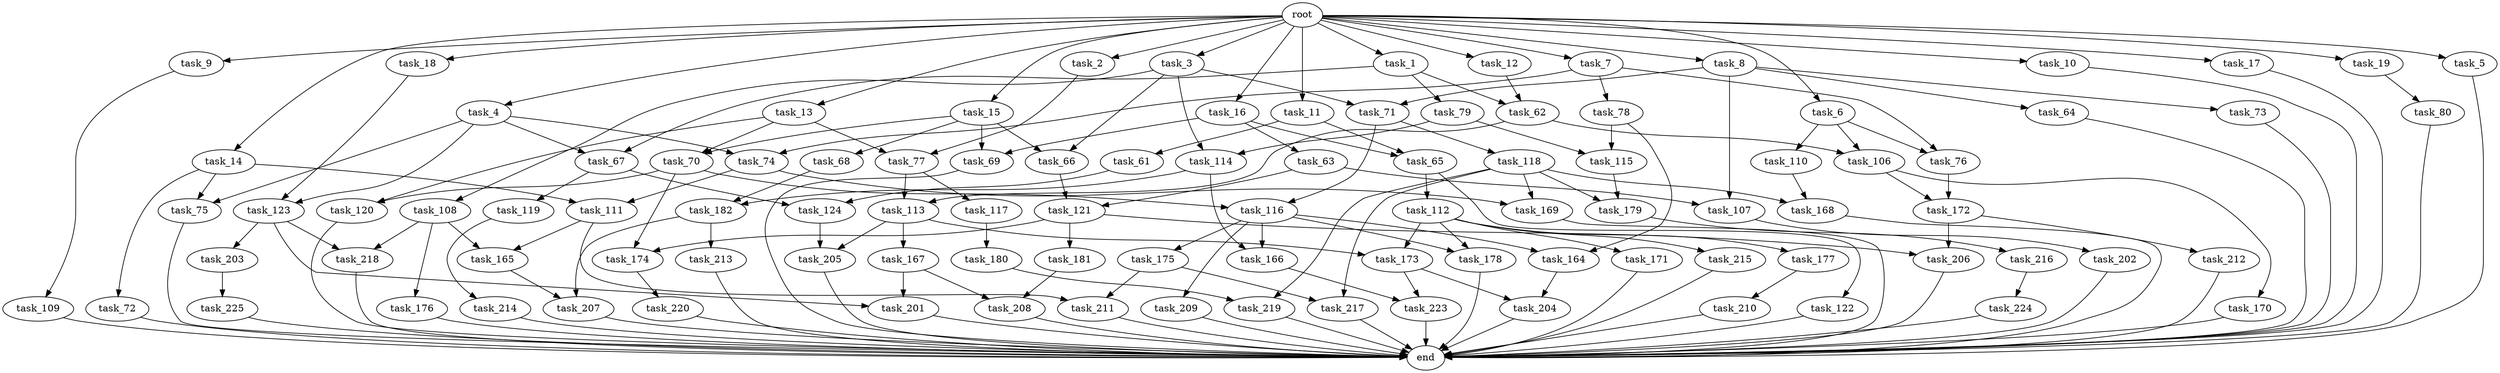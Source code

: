 digraph G {
  task_214 [size="3092376453.120000"];
  task_19 [size="10.240000"];
  task_177 [size="2147483648.000000"];
  task_108 [size="2147483648.000000"];
  task_109 [size="343597383.680000"];
  task_207 [size="14087492730.880001"];
  task_15 [size="10.240000"];
  task_3 [size="10.240000"];
  task_114 [size="4294967296.000000"];
  task_18 [size="10.240000"];
  task_176 [size="773094113.280000"];
  task_79 [size="5497558138.880000"];
  task_209 [size="6957847019.520000"];
  task_210 [size="3092376453.120000"];
  task_179 [size="11166914969.600000"];
  task_16 [size="10.240000"];
  task_110 [size="773094113.280000"];
  task_68 [size="773094113.280000"];
  task_61 [size="343597383.680000"];
  task_217 [size="13915694039.040001"];
  task_223 [size="1546188226.560000"];
  task_74 [size="13915694039.040001"];
  task_1 [size="10.240000"];
  task_64 [size="4209067950.080000"];
  task_72 [size="4209067950.080000"];
  task_11 [size="10.240000"];
  task_171 [size="2147483648.000000"];
  task_62 [size="6871947673.600000"];
  task_107 [size="8418135900.160000"];
  task_2 [size="10.240000"];
  task_10 [size="10.240000"];
  task_66 [size="2920577761.280000"];
  task_123 [size="9105330667.520000"];
  task_211 [size="15547781611.520000"];
  task_166 [size="7301444403.200000"];
  task_122 [size="4209067950.080000"];
  task_178 [size="9105330667.520000"];
  task_17 [size="10.240000"];
  task_174 [size="10737418240.000000"];
  task_67 [size="12455405158.400000"];
  task_218 [size="3865470566.400000"];
  task_203 [size="3092376453.120000"];
  task_172 [size="11166914969.600000"];
  task_106 [size="1546188226.560000"];
  task_13 [size="10.240000"];
  task_77 [size="11682311045.120001"];
  task_167 [size="5497558138.880000"];
  task_70 [size="3865470566.400000"];
  task_80 [size="1374389534.720000"];
  end [size="0.000000"];
  task_170 [size="4209067950.080000"];
  task_9 [size="10.240000"];
  task_78 [size="6957847019.520000"];
  task_165 [size="9363028705.280001"];
  task_225 [size="773094113.280000"];
  task_69 [size="1546188226.560000"];
  task_202 [size="8589934592.000000"];
  task_118 [size="343597383.680000"];
  task_224 [size="8589934592.000000"];
  task_201 [size="7301444403.200000"];
  task_65 [size="1116691496.960000"];
  task_212 [size="4209067950.080000"];
  task_116 [size="8933531975.680000"];
  task_168 [size="9105330667.520000"];
  task_206 [size="6356551598.080000"];
  task_12 [size="10.240000"];
  task_121 [size="8418135900.160000"];
  task_219 [size="7301444403.200000"];
  task_182 [size="1717986918.400000"];
  task_180 [size="1374389534.720000"];
  task_216 [size="3092376453.120000"];
  task_169 [size="12455405158.400000"];
  task_5 [size="10.240000"];
  task_220 [size="773094113.280000"];
  task_76 [size="7730941132.800000"];
  task_115 [size="4294967296.000000"];
  task_8 [size="10.240000"];
  task_14 [size="10.240000"];
  task_73 [size="4209067950.080000"];
  task_4 [size="10.240000"];
  task_119 [size="773094113.280000"];
  task_164 [size="9105330667.520000"];
  task_213 [size="8589934592.000000"];
  task_113 [size="1116691496.960000"];
  task_175 [size="6957847019.520000"];
  task_112 [size="4209067950.080000"];
  root [size="0.000000"];
  task_120 [size="11682311045.120001"];
  task_181 [size="2147483648.000000"];
  task_6 [size="10.240000"];
  task_215 [size="2147483648.000000"];
  task_208 [size="9706626088.960001"];
  task_124 [size="2920577761.280000"];
  task_117 [size="343597383.680000"];
  task_173 [size="7645041786.880000"];
  task_205 [size="14087492730.880001"];
  task_111 [size="9706626088.960001"];
  task_204 [size="4982162063.360000"];
  task_63 [size="773094113.280000"];
  task_7 [size="10.240000"];
  task_71 [size="6356551598.080000"];
  task_75 [size="11166914969.600000"];

  task_214 -> end [size="1.000000"];
  task_19 -> task_80 [size="134217728.000000"];
  task_177 -> task_210 [size="301989888.000000"];
  task_108 -> task_176 [size="75497472.000000"];
  task_108 -> task_218 [size="75497472.000000"];
  task_108 -> task_165 [size="75497472.000000"];
  task_109 -> end [size="1.000000"];
  task_207 -> end [size="1.000000"];
  task_15 -> task_69 [size="75497472.000000"];
  task_15 -> task_66 [size="75497472.000000"];
  task_15 -> task_70 [size="75497472.000000"];
  task_15 -> task_68 [size="75497472.000000"];
  task_3 -> task_108 [size="209715200.000000"];
  task_3 -> task_66 [size="209715200.000000"];
  task_3 -> task_71 [size="209715200.000000"];
  task_3 -> task_114 [size="209715200.000000"];
  task_114 -> task_166 [size="33554432.000000"];
  task_114 -> task_182 [size="33554432.000000"];
  task_18 -> task_123 [size="209715200.000000"];
  task_176 -> end [size="1.000000"];
  task_79 -> task_115 [size="209715200.000000"];
  task_79 -> task_114 [size="209715200.000000"];
  task_209 -> end [size="1.000000"];
  task_210 -> end [size="1.000000"];
  task_179 -> task_216 [size="301989888.000000"];
  task_16 -> task_69 [size="75497472.000000"];
  task_16 -> task_63 [size="75497472.000000"];
  task_16 -> task_65 [size="75497472.000000"];
  task_110 -> task_168 [size="209715200.000000"];
  task_68 -> task_182 [size="134217728.000000"];
  task_61 -> task_124 [size="209715200.000000"];
  task_217 -> end [size="1.000000"];
  task_223 -> end [size="1.000000"];
  task_74 -> task_111 [size="536870912.000000"];
  task_74 -> task_169 [size="536870912.000000"];
  task_1 -> task_62 [size="536870912.000000"];
  task_1 -> task_79 [size="536870912.000000"];
  task_1 -> task_67 [size="536870912.000000"];
  task_64 -> end [size="1.000000"];
  task_72 -> end [size="1.000000"];
  task_11 -> task_61 [size="33554432.000000"];
  task_11 -> task_65 [size="33554432.000000"];
  task_171 -> end [size="1.000000"];
  task_62 -> task_106 [size="75497472.000000"];
  task_62 -> task_113 [size="75497472.000000"];
  task_107 -> task_202 [size="838860800.000000"];
  task_2 -> task_77 [size="838860800.000000"];
  task_10 -> end [size="1.000000"];
  task_66 -> task_121 [size="411041792.000000"];
  task_123 -> task_218 [size="301989888.000000"];
  task_123 -> task_203 [size="301989888.000000"];
  task_123 -> task_201 [size="301989888.000000"];
  task_211 -> end [size="1.000000"];
  task_166 -> task_223 [size="75497472.000000"];
  task_122 -> end [size="1.000000"];
  task_178 -> end [size="1.000000"];
  task_17 -> end [size="1.000000"];
  task_174 -> task_220 [size="75497472.000000"];
  task_67 -> task_119 [size="75497472.000000"];
  task_67 -> task_124 [size="75497472.000000"];
  task_218 -> end [size="1.000000"];
  task_203 -> task_225 [size="75497472.000000"];
  task_172 -> task_212 [size="411041792.000000"];
  task_172 -> task_206 [size="411041792.000000"];
  task_106 -> task_170 [size="411041792.000000"];
  task_106 -> task_172 [size="411041792.000000"];
  task_13 -> task_120 [size="301989888.000000"];
  task_13 -> task_70 [size="301989888.000000"];
  task_13 -> task_77 [size="301989888.000000"];
  task_77 -> task_113 [size="33554432.000000"];
  task_77 -> task_117 [size="33554432.000000"];
  task_167 -> task_208 [size="411041792.000000"];
  task_167 -> task_201 [size="411041792.000000"];
  task_70 -> task_120 [size="838860800.000000"];
  task_70 -> task_116 [size="838860800.000000"];
  task_70 -> task_174 [size="838860800.000000"];
  task_80 -> end [size="1.000000"];
  task_170 -> end [size="1.000000"];
  task_9 -> task_109 [size="33554432.000000"];
  task_78 -> task_115 [size="209715200.000000"];
  task_78 -> task_164 [size="209715200.000000"];
  task_165 -> task_207 [size="536870912.000000"];
  task_225 -> end [size="1.000000"];
  task_69 -> end [size="1.000000"];
  task_202 -> end [size="1.000000"];
  task_118 -> task_168 [size="679477248.000000"];
  task_118 -> task_219 [size="679477248.000000"];
  task_118 -> task_179 [size="679477248.000000"];
  task_118 -> task_217 [size="679477248.000000"];
  task_118 -> task_169 [size="679477248.000000"];
  task_224 -> end [size="1.000000"];
  task_201 -> end [size="1.000000"];
  task_65 -> task_122 [size="411041792.000000"];
  task_65 -> task_112 [size="411041792.000000"];
  task_212 -> end [size="1.000000"];
  task_116 -> task_178 [size="679477248.000000"];
  task_116 -> task_209 [size="679477248.000000"];
  task_116 -> task_166 [size="679477248.000000"];
  task_116 -> task_175 [size="679477248.000000"];
  task_116 -> task_164 [size="679477248.000000"];
  task_168 -> end [size="1.000000"];
  task_206 -> end [size="1.000000"];
  task_12 -> task_62 [size="134217728.000000"];
  task_121 -> task_181 [size="209715200.000000"];
  task_121 -> task_206 [size="209715200.000000"];
  task_121 -> task_174 [size="209715200.000000"];
  task_219 -> end [size="1.000000"];
  task_182 -> task_207 [size="838860800.000000"];
  task_182 -> task_213 [size="838860800.000000"];
  task_180 -> task_219 [size="33554432.000000"];
  task_216 -> task_224 [size="838860800.000000"];
  task_169 -> end [size="1.000000"];
  task_5 -> end [size="1.000000"];
  task_220 -> end [size="1.000000"];
  task_76 -> task_172 [size="679477248.000000"];
  task_115 -> task_179 [size="411041792.000000"];
  task_8 -> task_73 [size="411041792.000000"];
  task_8 -> task_64 [size="411041792.000000"];
  task_8 -> task_71 [size="411041792.000000"];
  task_8 -> task_107 [size="411041792.000000"];
  task_14 -> task_72 [size="411041792.000000"];
  task_14 -> task_111 [size="411041792.000000"];
  task_14 -> task_75 [size="411041792.000000"];
  task_73 -> end [size="1.000000"];
  task_4 -> task_67 [size="679477248.000000"];
  task_4 -> task_75 [size="679477248.000000"];
  task_4 -> task_74 [size="679477248.000000"];
  task_4 -> task_123 [size="679477248.000000"];
  task_119 -> task_214 [size="301989888.000000"];
  task_164 -> task_204 [size="411041792.000000"];
  task_213 -> end [size="1.000000"];
  task_113 -> task_173 [size="536870912.000000"];
  task_113 -> task_167 [size="536870912.000000"];
  task_113 -> task_205 [size="536870912.000000"];
  task_175 -> task_211 [size="679477248.000000"];
  task_175 -> task_217 [size="679477248.000000"];
  task_112 -> task_178 [size="209715200.000000"];
  task_112 -> task_171 [size="209715200.000000"];
  task_112 -> task_215 [size="209715200.000000"];
  task_112 -> task_177 [size="209715200.000000"];
  task_112 -> task_173 [size="209715200.000000"];
  root -> task_8 [size="1.000000"];
  root -> task_19 [size="1.000000"];
  root -> task_16 [size="1.000000"];
  root -> task_14 [size="1.000000"];
  root -> task_6 [size="1.000000"];
  root -> task_4 [size="1.000000"];
  root -> task_5 [size="1.000000"];
  root -> task_1 [size="1.000000"];
  root -> task_10 [size="1.000000"];
  root -> task_13 [size="1.000000"];
  root -> task_15 [size="1.000000"];
  root -> task_9 [size="1.000000"];
  root -> task_3 [size="1.000000"];
  root -> task_12 [size="1.000000"];
  root -> task_11 [size="1.000000"];
  root -> task_2 [size="1.000000"];
  root -> task_18 [size="1.000000"];
  root -> task_7 [size="1.000000"];
  root -> task_17 [size="1.000000"];
  task_120 -> end [size="1.000000"];
  task_181 -> task_208 [size="536870912.000000"];
  task_6 -> task_106 [size="75497472.000000"];
  task_6 -> task_76 [size="75497472.000000"];
  task_6 -> task_110 [size="75497472.000000"];
  task_215 -> end [size="1.000000"];
  task_208 -> end [size="1.000000"];
  task_124 -> task_205 [size="838860800.000000"];
  task_117 -> task_180 [size="134217728.000000"];
  task_173 -> task_204 [size="75497472.000000"];
  task_173 -> task_223 [size="75497472.000000"];
  task_205 -> end [size="1.000000"];
  task_111 -> task_211 [size="838860800.000000"];
  task_111 -> task_165 [size="838860800.000000"];
  task_204 -> end [size="1.000000"];
  task_63 -> task_107 [size="411041792.000000"];
  task_63 -> task_121 [size="411041792.000000"];
  task_7 -> task_78 [size="679477248.000000"];
  task_7 -> task_74 [size="679477248.000000"];
  task_7 -> task_76 [size="679477248.000000"];
  task_71 -> task_116 [size="33554432.000000"];
  task_71 -> task_118 [size="33554432.000000"];
  task_75 -> end [size="1.000000"];
}
